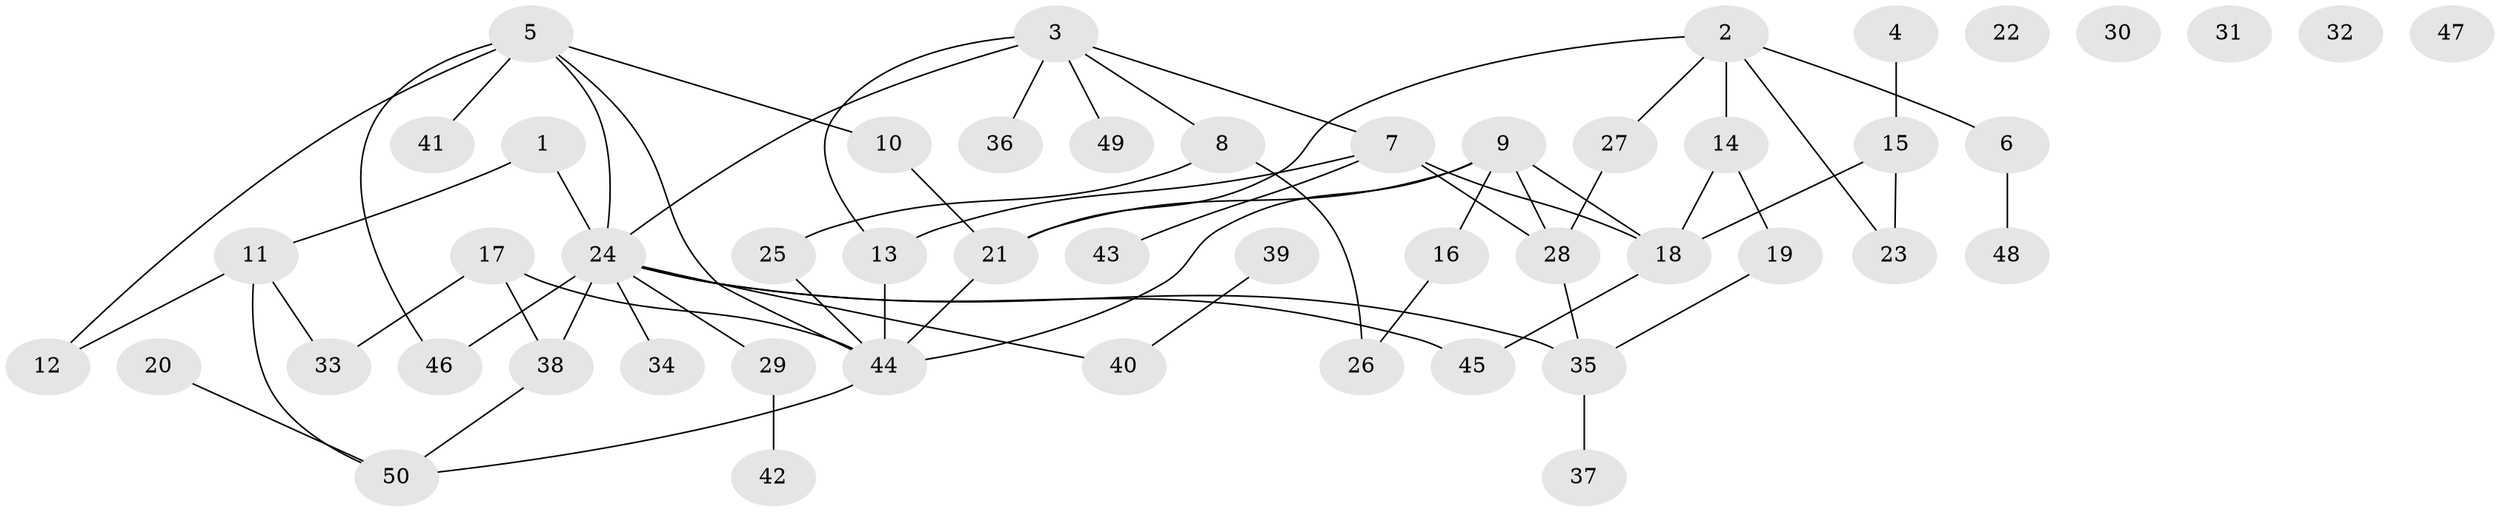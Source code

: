 // Generated by graph-tools (version 1.1) at 2025/00/03/09/25 03:00:55]
// undirected, 50 vertices, 64 edges
graph export_dot {
graph [start="1"]
  node [color=gray90,style=filled];
  1;
  2;
  3;
  4;
  5;
  6;
  7;
  8;
  9;
  10;
  11;
  12;
  13;
  14;
  15;
  16;
  17;
  18;
  19;
  20;
  21;
  22;
  23;
  24;
  25;
  26;
  27;
  28;
  29;
  30;
  31;
  32;
  33;
  34;
  35;
  36;
  37;
  38;
  39;
  40;
  41;
  42;
  43;
  44;
  45;
  46;
  47;
  48;
  49;
  50;
  1 -- 11;
  1 -- 24;
  2 -- 6;
  2 -- 14;
  2 -- 21;
  2 -- 23;
  2 -- 27;
  3 -- 7;
  3 -- 8;
  3 -- 13;
  3 -- 24;
  3 -- 36;
  3 -- 49;
  4 -- 15;
  5 -- 10;
  5 -- 12;
  5 -- 24;
  5 -- 41;
  5 -- 44;
  5 -- 46;
  6 -- 48;
  7 -- 13;
  7 -- 18;
  7 -- 28;
  7 -- 43;
  8 -- 25;
  8 -- 26;
  9 -- 16;
  9 -- 18;
  9 -- 21;
  9 -- 28;
  9 -- 44;
  10 -- 21;
  11 -- 12;
  11 -- 33;
  11 -- 50;
  13 -- 44;
  14 -- 18;
  14 -- 19;
  15 -- 18;
  15 -- 23;
  16 -- 26;
  17 -- 33;
  17 -- 38;
  17 -- 44;
  18 -- 45;
  19 -- 35;
  20 -- 50;
  21 -- 44;
  24 -- 29;
  24 -- 34;
  24 -- 35;
  24 -- 38;
  24 -- 40;
  24 -- 45;
  24 -- 46;
  25 -- 44;
  27 -- 28;
  28 -- 35;
  29 -- 42;
  35 -- 37;
  38 -- 50;
  39 -- 40;
  44 -- 50;
}

